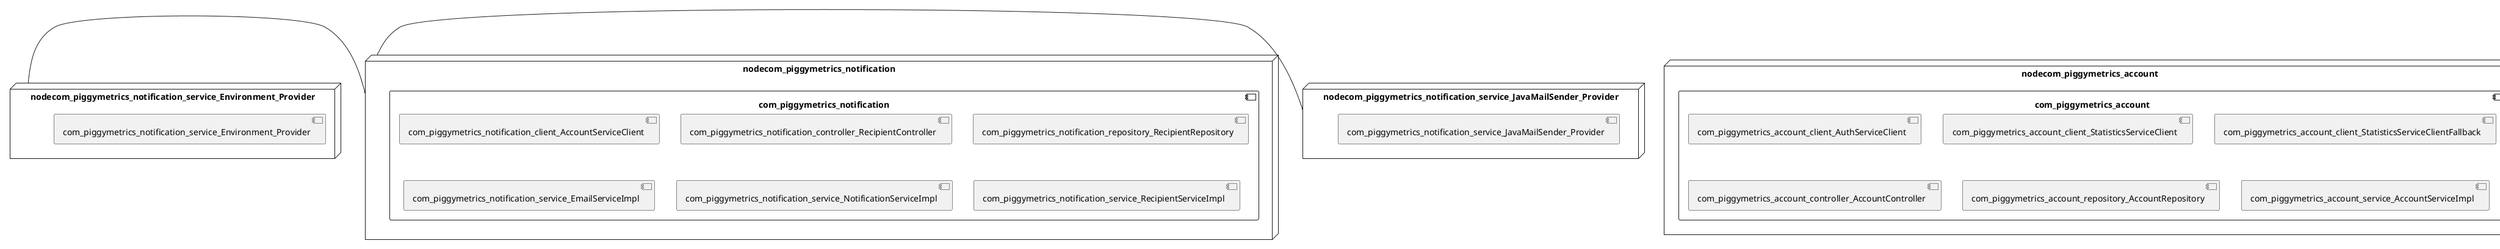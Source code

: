 @startuml
skinparam fixCircleLabelOverlapping true
skinparam componentStyle uml2
node nodecom_piggymetrics_account {
component com_piggymetrics_account {
[com_piggymetrics_account_client_AuthServiceClient] [[sqshq-piggymetrics.system#_mnL9IdteEe6m_dM0LgkzVA]]
[com_piggymetrics_account_client_StatisticsServiceClient] [[sqshq-piggymetrics.system#_mnL9IdteEe6m_dM0LgkzVA]]
[com_piggymetrics_account_client_StatisticsServiceClientFallback] [[sqshq-piggymetrics.system#_mnL9IdteEe6m_dM0LgkzVA]]
[com_piggymetrics_account_controller_AccountController] [[sqshq-piggymetrics.system#_mnL9IdteEe6m_dM0LgkzVA]]
[com_piggymetrics_account_repository_AccountRepository] [[sqshq-piggymetrics.system#_mnL9IdteEe6m_dM0LgkzVA]]
[com_piggymetrics_account_service_AccountServiceImpl] [[sqshq-piggymetrics.system#_mnL9IdteEe6m_dM0LgkzVA]]
}
}
node nodecom_piggymetrics_auth {
component com_piggymetrics_auth {
[com_piggymetrics_auth_controller_UserController] [[sqshq-piggymetrics.system#_mnL9IdteEe6m_dM0LgkzVA]]
[com_piggymetrics_auth_repository_UserRepository] [[sqshq-piggymetrics.system#_mnL9IdteEe6m_dM0LgkzVA]]
[com_piggymetrics_auth_service_UserServiceImpl] [[sqshq-piggymetrics.system#_mnL9IdteEe6m_dM0LgkzVA]]
[com_piggymetrics_auth_service_security_MongoUserDetailsService] [[sqshq-piggymetrics.system#_mnL9IdteEe6m_dM0LgkzVA]]
}
}
node nodecom_piggymetrics_notification {
component com_piggymetrics_notification {
[com_piggymetrics_notification_client_AccountServiceClient] [[sqshq-piggymetrics.system#_mnL9IdteEe6m_dM0LgkzVA]]
[com_piggymetrics_notification_controller_RecipientController] [[sqshq-piggymetrics.system#_mnL9IdteEe6m_dM0LgkzVA]]
[com_piggymetrics_notification_repository_RecipientRepository] [[sqshq-piggymetrics.system#_mnL9IdteEe6m_dM0LgkzVA]]
[com_piggymetrics_notification_service_EmailServiceImpl] [[sqshq-piggymetrics.system#_mnL9IdteEe6m_dM0LgkzVA]]
[com_piggymetrics_notification_service_NotificationServiceImpl] [[sqshq-piggymetrics.system#_mnL9IdteEe6m_dM0LgkzVA]]
[com_piggymetrics_notification_service_RecipientServiceImpl] [[sqshq-piggymetrics.system#_mnL9IdteEe6m_dM0LgkzVA]]
}
}
node nodecom_piggymetrics_statistics {
component com_piggymetrics_statistics {
[com_piggymetrics_statistics_client_ExchangeRatesClient] [[sqshq-piggymetrics.system#_mnL9IdteEe6m_dM0LgkzVA]]
[com_piggymetrics_statistics_client_ExchangeRatesClientFallback] [[sqshq-piggymetrics.system#_mnL9IdteEe6m_dM0LgkzVA]]
[com_piggymetrics_statistics_controller_StatisticsController] [[sqshq-piggymetrics.system#_mnL9IdteEe6m_dM0LgkzVA]]
[com_piggymetrics_statistics_repository_DataPointRepository] [[sqshq-piggymetrics.system#_mnL9IdteEe6m_dM0LgkzVA]]
[com_piggymetrics_statistics_service_ExchangeRatesServiceImpl] [[sqshq-piggymetrics.system#_mnL9IdteEe6m_dM0LgkzVA]]
[com_piggymetrics_statistics_service_StatisticsServiceImpl] [[sqshq-piggymetrics.system#_mnL9IdteEe6m_dM0LgkzVA]]
}
}
node nodecom_piggymetrics_notification_service_Environment_Provider {
[com_piggymetrics_notification_service_Environment_Provider] [[sqshq-piggymetrics.system#_mnL9IdteEe6m_dM0LgkzVA]]
}
node nodecom_piggymetrics_notification_service_JavaMailSender_Provider {
[com_piggymetrics_notification_service_JavaMailSender_Provider] [[sqshq-piggymetrics.system#_mnL9IdteEe6m_dM0LgkzVA]]
}
node noderates_client_latest_Provider {
[rates_client_latest_Provider] [[sqshq-piggymetrics.system#_mnL9IdteEe6m_dM0LgkzVA]]
}
[nodecom_piggymetrics_notification_service_Environment_Provider] - [nodecom_piggymetrics_notification]
[nodecom_piggymetrics_notification_service_JavaMailSender_Provider] - [nodecom_piggymetrics_notification]

@enduml
